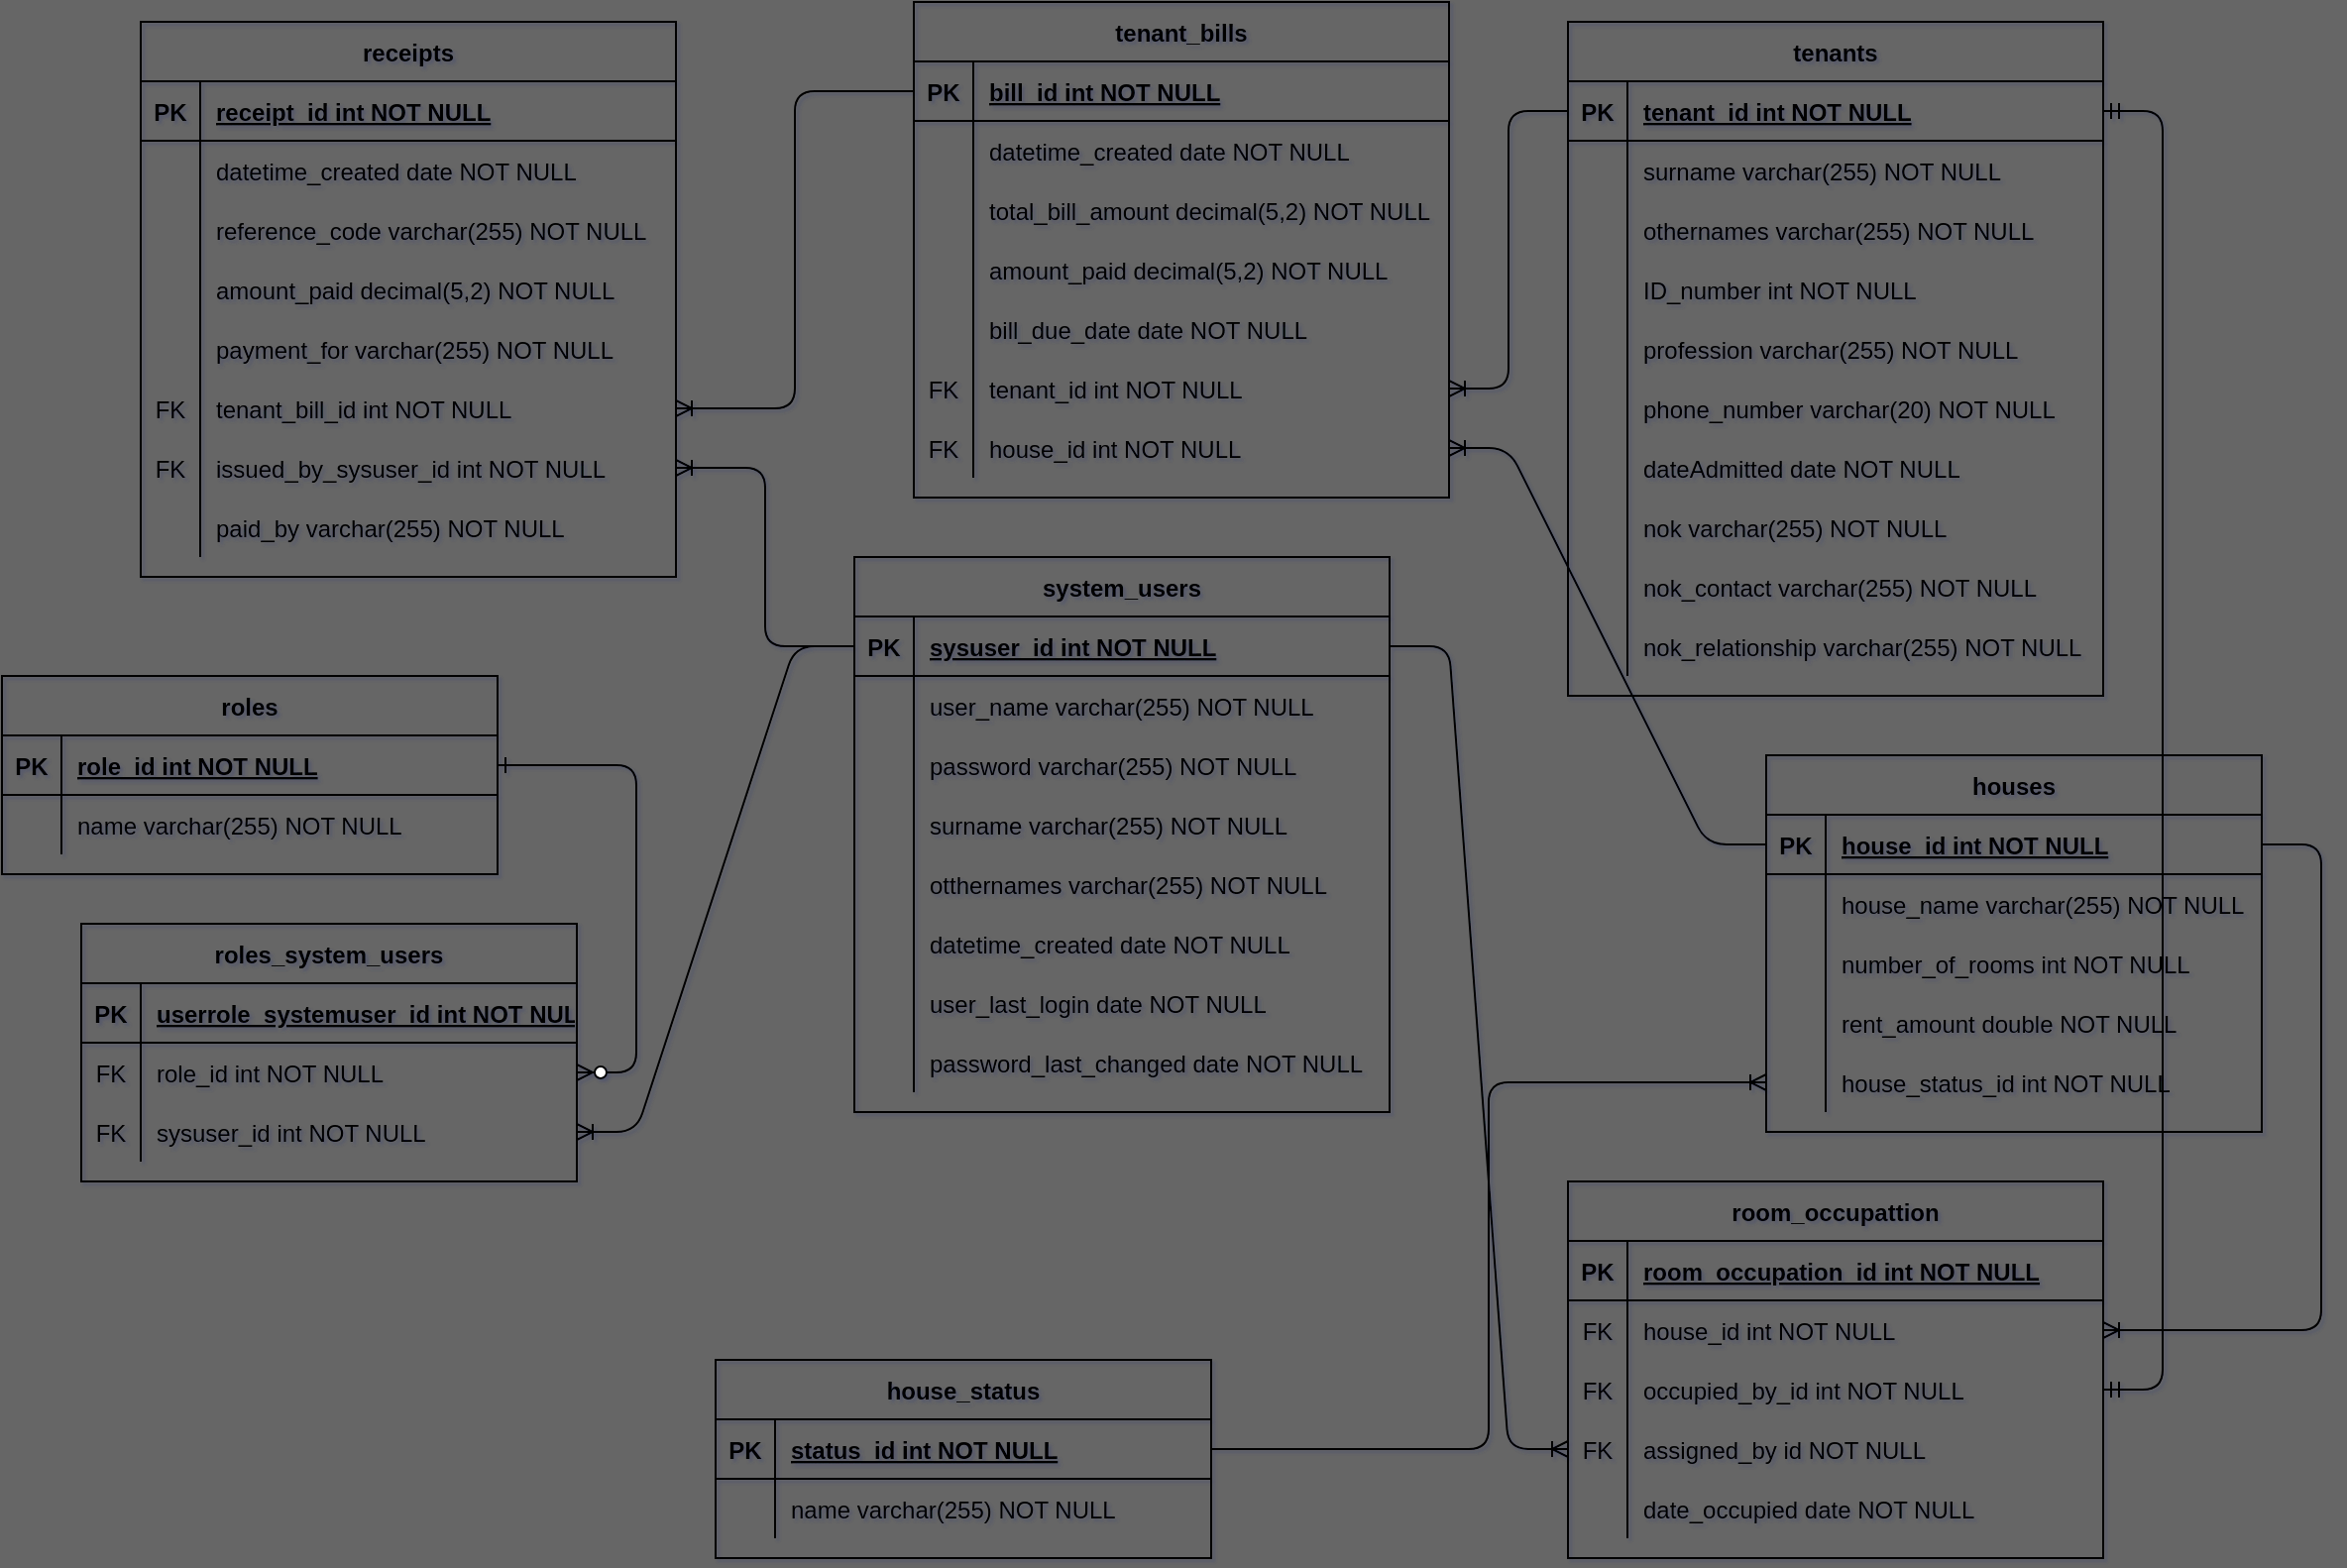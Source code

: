 <mxfile version="26.2.15">
  <diagram id="R2lEEEUBdFMjLlhIrx00" name="Page-1">
    <mxGraphModel dx="2276" dy="889" grid="1" gridSize="10" guides="1" tooltips="1" connect="1" arrows="1" fold="1" page="1" pageScale="1" pageWidth="850" pageHeight="1100" background="#666666" math="0" shadow="1" extFonts="Permanent Marker^https://fonts.googleapis.com/css?family=Permanent+Marker">
      <root>
        <mxCell id="0" />
        <mxCell id="1" parent="0" />
        <mxCell id="C-vyLk0tnHw3VtMMgP7b-13" value="houses" style="shape=table;startSize=30;container=1;collapsible=1;childLayout=tableLayout;fixedRows=1;rowLines=0;fontStyle=1;align=center;resizeLast=1;fontColor=#000000;strokeColor=#000000;fillColor=none;" parent="1" vertex="1">
          <mxGeometry x="390" y="400" width="250" height="190" as="geometry" />
        </mxCell>
        <mxCell id="C-vyLk0tnHw3VtMMgP7b-14" value="" style="shape=partialRectangle;collapsible=0;dropTarget=0;pointerEvents=0;fillColor=none;points=[[0,0.5],[1,0.5]];portConstraint=eastwest;top=0;left=0;right=0;bottom=1;fontColor=#000000;strokeColor=#000000;" parent="C-vyLk0tnHw3VtMMgP7b-13" vertex="1">
          <mxGeometry y="30" width="250" height="30" as="geometry" />
        </mxCell>
        <mxCell id="C-vyLk0tnHw3VtMMgP7b-15" value="PK" style="shape=partialRectangle;overflow=hidden;connectable=0;fillColor=none;top=0;left=0;bottom=0;right=0;fontStyle=1;fontColor=#000000;strokeColor=#000000;" parent="C-vyLk0tnHw3VtMMgP7b-14" vertex="1">
          <mxGeometry width="30" height="30" as="geometry">
            <mxRectangle width="30" height="30" as="alternateBounds" />
          </mxGeometry>
        </mxCell>
        <mxCell id="C-vyLk0tnHw3VtMMgP7b-16" value="house_id int NOT NULL " style="shape=partialRectangle;overflow=hidden;connectable=0;fillColor=none;top=0;left=0;bottom=0;right=0;align=left;spacingLeft=6;fontStyle=5;fontColor=#000000;strokeColor=#000000;" parent="C-vyLk0tnHw3VtMMgP7b-14" vertex="1">
          <mxGeometry x="30" width="220" height="30" as="geometry">
            <mxRectangle width="220" height="30" as="alternateBounds" />
          </mxGeometry>
        </mxCell>
        <mxCell id="C-vyLk0tnHw3VtMMgP7b-17" value="" style="shape=partialRectangle;collapsible=0;dropTarget=0;pointerEvents=0;fillColor=none;points=[[0,0.5],[1,0.5]];portConstraint=eastwest;top=0;left=0;right=0;bottom=0;fontColor=#000000;strokeColor=#000000;" parent="C-vyLk0tnHw3VtMMgP7b-13" vertex="1">
          <mxGeometry y="60" width="250" height="30" as="geometry" />
        </mxCell>
        <mxCell id="C-vyLk0tnHw3VtMMgP7b-18" value="" style="shape=partialRectangle;overflow=hidden;connectable=0;fillColor=none;top=0;left=0;bottom=0;right=0;fontColor=#000000;strokeColor=#000000;" parent="C-vyLk0tnHw3VtMMgP7b-17" vertex="1">
          <mxGeometry width="30" height="30" as="geometry">
            <mxRectangle width="30" height="30" as="alternateBounds" />
          </mxGeometry>
        </mxCell>
        <mxCell id="C-vyLk0tnHw3VtMMgP7b-19" value="house_name varchar(255) NOT NULL" style="shape=partialRectangle;overflow=hidden;connectable=0;fillColor=none;top=0;left=0;bottom=0;right=0;align=left;spacingLeft=6;fontColor=#000000;strokeColor=#000000;" parent="C-vyLk0tnHw3VtMMgP7b-17" vertex="1">
          <mxGeometry x="30" width="220" height="30" as="geometry">
            <mxRectangle width="220" height="30" as="alternateBounds" />
          </mxGeometry>
        </mxCell>
        <mxCell id="C-vyLk0tnHw3VtMMgP7b-20" value="" style="shape=partialRectangle;collapsible=0;dropTarget=0;pointerEvents=0;fillColor=none;points=[[0,0.5],[1,0.5]];portConstraint=eastwest;top=0;left=0;right=0;bottom=0;fontColor=#000000;strokeColor=#000000;" parent="C-vyLk0tnHw3VtMMgP7b-13" vertex="1">
          <mxGeometry y="90" width="250" height="30" as="geometry" />
        </mxCell>
        <mxCell id="C-vyLk0tnHw3VtMMgP7b-21" value="" style="shape=partialRectangle;overflow=hidden;connectable=0;fillColor=none;top=0;left=0;bottom=0;right=0;fontColor=#000000;strokeColor=#000000;" parent="C-vyLk0tnHw3VtMMgP7b-20" vertex="1">
          <mxGeometry width="30" height="30" as="geometry">
            <mxRectangle width="30" height="30" as="alternateBounds" />
          </mxGeometry>
        </mxCell>
        <mxCell id="C-vyLk0tnHw3VtMMgP7b-22" value="number_of_rooms int NOT NULL" style="shape=partialRectangle;overflow=hidden;connectable=0;fillColor=none;top=0;left=0;bottom=0;right=0;align=left;spacingLeft=6;fontColor=#000000;strokeColor=#000000;" parent="C-vyLk0tnHw3VtMMgP7b-20" vertex="1">
          <mxGeometry x="30" width="220" height="30" as="geometry">
            <mxRectangle width="220" height="30" as="alternateBounds" />
          </mxGeometry>
        </mxCell>
        <mxCell id="b9zbxLZeSORrqMS0yMIN-39" value="" style="shape=partialRectangle;collapsible=0;dropTarget=0;pointerEvents=0;fillColor=none;points=[[0,0.5],[1,0.5]];portConstraint=eastwest;top=0;left=0;right=0;bottom=0;fontColor=#000000;strokeColor=#000000;" parent="C-vyLk0tnHw3VtMMgP7b-13" vertex="1">
          <mxGeometry y="120" width="250" height="30" as="geometry" />
        </mxCell>
        <mxCell id="b9zbxLZeSORrqMS0yMIN-40" value="" style="shape=partialRectangle;overflow=hidden;connectable=0;fillColor=none;top=0;left=0;bottom=0;right=0;fontColor=#000000;strokeColor=#000000;" parent="b9zbxLZeSORrqMS0yMIN-39" vertex="1">
          <mxGeometry width="30" height="30" as="geometry">
            <mxRectangle width="30" height="30" as="alternateBounds" />
          </mxGeometry>
        </mxCell>
        <mxCell id="b9zbxLZeSORrqMS0yMIN-41" value="rent_amount double NOT NULL" style="shape=partialRectangle;overflow=hidden;connectable=0;fillColor=none;top=0;left=0;bottom=0;right=0;align=left;spacingLeft=6;fontColor=#000000;strokeColor=#000000;" parent="b9zbxLZeSORrqMS0yMIN-39" vertex="1">
          <mxGeometry x="30" width="220" height="30" as="geometry">
            <mxRectangle width="220" height="30" as="alternateBounds" />
          </mxGeometry>
        </mxCell>
        <mxCell id="b9zbxLZeSORrqMS0yMIN-42" value="" style="shape=partialRectangle;collapsible=0;dropTarget=0;pointerEvents=0;fillColor=none;points=[[0,0.5],[1,0.5]];portConstraint=eastwest;top=0;left=0;right=0;bottom=0;fontColor=#000000;strokeColor=#000000;" parent="C-vyLk0tnHw3VtMMgP7b-13" vertex="1">
          <mxGeometry y="150" width="250" height="30" as="geometry" />
        </mxCell>
        <mxCell id="b9zbxLZeSORrqMS0yMIN-43" value="" style="shape=partialRectangle;overflow=hidden;connectable=0;fillColor=none;top=0;left=0;bottom=0;right=0;fontColor=#000000;strokeColor=#000000;" parent="b9zbxLZeSORrqMS0yMIN-42" vertex="1">
          <mxGeometry width="30" height="30" as="geometry">
            <mxRectangle width="30" height="30" as="alternateBounds" />
          </mxGeometry>
        </mxCell>
        <mxCell id="b9zbxLZeSORrqMS0yMIN-44" value="house_status_id int NOT NULL" style="shape=partialRectangle;overflow=hidden;connectable=0;fillColor=none;top=0;left=0;bottom=0;right=0;align=left;spacingLeft=6;fontColor=#000000;strokeColor=#000000;" parent="b9zbxLZeSORrqMS0yMIN-42" vertex="1">
          <mxGeometry x="30" width="220" height="30" as="geometry">
            <mxRectangle width="220" height="30" as="alternateBounds" />
          </mxGeometry>
        </mxCell>
        <mxCell id="C-vyLk0tnHw3VtMMgP7b-23" value="system_users" style="shape=table;startSize=30;container=1;collapsible=1;childLayout=tableLayout;fixedRows=1;rowLines=0;fontStyle=1;align=center;resizeLast=1;fontColor=#000000;strokeColor=#000000;fillColor=none;" parent="1" vertex="1">
          <mxGeometry x="-70" y="300" width="270" height="280" as="geometry" />
        </mxCell>
        <mxCell id="C-vyLk0tnHw3VtMMgP7b-24" value="" style="shape=partialRectangle;collapsible=0;dropTarget=0;pointerEvents=0;fillColor=none;points=[[0,0.5],[1,0.5]];portConstraint=eastwest;top=0;left=0;right=0;bottom=1;fontColor=#000000;strokeColor=#000000;" parent="C-vyLk0tnHw3VtMMgP7b-23" vertex="1">
          <mxGeometry y="30" width="270" height="30" as="geometry" />
        </mxCell>
        <mxCell id="C-vyLk0tnHw3VtMMgP7b-25" value="PK" style="shape=partialRectangle;overflow=hidden;connectable=0;fillColor=none;top=0;left=0;bottom=0;right=0;fontStyle=1;fontColor=#000000;strokeColor=#000000;" parent="C-vyLk0tnHw3VtMMgP7b-24" vertex="1">
          <mxGeometry width="30" height="30" as="geometry">
            <mxRectangle width="30" height="30" as="alternateBounds" />
          </mxGeometry>
        </mxCell>
        <mxCell id="C-vyLk0tnHw3VtMMgP7b-26" value="sysuser_id int NOT NULL " style="shape=partialRectangle;overflow=hidden;connectable=0;fillColor=none;top=0;left=0;bottom=0;right=0;align=left;spacingLeft=6;fontStyle=5;fontColor=#000000;strokeColor=#000000;" parent="C-vyLk0tnHw3VtMMgP7b-24" vertex="1">
          <mxGeometry x="30" width="240" height="30" as="geometry">
            <mxRectangle width="240" height="30" as="alternateBounds" />
          </mxGeometry>
        </mxCell>
        <mxCell id="C-vyLk0tnHw3VtMMgP7b-27" value="" style="shape=partialRectangle;collapsible=0;dropTarget=0;pointerEvents=0;fillColor=none;points=[[0,0.5],[1,0.5]];portConstraint=eastwest;top=0;left=0;right=0;bottom=0;fontColor=#000000;strokeColor=#000000;" parent="C-vyLk0tnHw3VtMMgP7b-23" vertex="1">
          <mxGeometry y="60" width="270" height="30" as="geometry" />
        </mxCell>
        <mxCell id="C-vyLk0tnHw3VtMMgP7b-28" value="" style="shape=partialRectangle;overflow=hidden;connectable=0;fillColor=none;top=0;left=0;bottom=0;right=0;fontColor=#000000;strokeColor=#000000;" parent="C-vyLk0tnHw3VtMMgP7b-27" vertex="1">
          <mxGeometry width="30" height="30" as="geometry">
            <mxRectangle width="30" height="30" as="alternateBounds" />
          </mxGeometry>
        </mxCell>
        <mxCell id="C-vyLk0tnHw3VtMMgP7b-29" value="user_name varchar(255) NOT NULL" style="shape=partialRectangle;overflow=hidden;connectable=0;fillColor=none;top=0;left=0;bottom=0;right=0;align=left;spacingLeft=6;fontColor=#000000;strokeColor=#000000;" parent="C-vyLk0tnHw3VtMMgP7b-27" vertex="1">
          <mxGeometry x="30" width="240" height="30" as="geometry">
            <mxRectangle width="240" height="30" as="alternateBounds" />
          </mxGeometry>
        </mxCell>
        <mxCell id="b9zbxLZeSORrqMS0yMIN-4" value="" style="shape=partialRectangle;collapsible=0;dropTarget=0;pointerEvents=0;fillColor=none;points=[[0,0.5],[1,0.5]];portConstraint=eastwest;top=0;left=0;right=0;bottom=0;fontColor=#000000;strokeColor=#000000;" parent="C-vyLk0tnHw3VtMMgP7b-23" vertex="1">
          <mxGeometry y="90" width="270" height="30" as="geometry" />
        </mxCell>
        <mxCell id="b9zbxLZeSORrqMS0yMIN-5" value="" style="shape=partialRectangle;overflow=hidden;connectable=0;fillColor=none;top=0;left=0;bottom=0;right=0;fontColor=#000000;strokeColor=#000000;" parent="b9zbxLZeSORrqMS0yMIN-4" vertex="1">
          <mxGeometry width="30" height="30" as="geometry">
            <mxRectangle width="30" height="30" as="alternateBounds" />
          </mxGeometry>
        </mxCell>
        <mxCell id="b9zbxLZeSORrqMS0yMIN-6" value="password varchar(255) NOT NULL" style="shape=partialRectangle;overflow=hidden;connectable=0;fillColor=none;top=0;left=0;bottom=0;right=0;align=left;spacingLeft=6;fontColor=#000000;strokeColor=#000000;" parent="b9zbxLZeSORrqMS0yMIN-4" vertex="1">
          <mxGeometry x="30" width="240" height="30" as="geometry">
            <mxRectangle width="240" height="30" as="alternateBounds" />
          </mxGeometry>
        </mxCell>
        <mxCell id="b9zbxLZeSORrqMS0yMIN-7" value="" style="shape=partialRectangle;collapsible=0;dropTarget=0;pointerEvents=0;fillColor=none;points=[[0,0.5],[1,0.5]];portConstraint=eastwest;top=0;left=0;right=0;bottom=0;fontColor=#000000;strokeColor=#000000;" parent="C-vyLk0tnHw3VtMMgP7b-23" vertex="1">
          <mxGeometry y="120" width="270" height="30" as="geometry" />
        </mxCell>
        <mxCell id="b9zbxLZeSORrqMS0yMIN-8" value="" style="shape=partialRectangle;overflow=hidden;connectable=0;fillColor=none;top=0;left=0;bottom=0;right=0;fontColor=#000000;strokeColor=#000000;" parent="b9zbxLZeSORrqMS0yMIN-7" vertex="1">
          <mxGeometry width="30" height="30" as="geometry">
            <mxRectangle width="30" height="30" as="alternateBounds" />
          </mxGeometry>
        </mxCell>
        <mxCell id="b9zbxLZeSORrqMS0yMIN-9" value="surname varchar(255) NOT NULL" style="shape=partialRectangle;overflow=hidden;connectable=0;fillColor=none;top=0;left=0;bottom=0;right=0;align=left;spacingLeft=6;fontColor=#000000;strokeColor=#000000;" parent="b9zbxLZeSORrqMS0yMIN-7" vertex="1">
          <mxGeometry x="30" width="240" height="30" as="geometry">
            <mxRectangle width="240" height="30" as="alternateBounds" />
          </mxGeometry>
        </mxCell>
        <mxCell id="b9zbxLZeSORrqMS0yMIN-10" value="" style="shape=partialRectangle;collapsible=0;dropTarget=0;pointerEvents=0;fillColor=none;points=[[0,0.5],[1,0.5]];portConstraint=eastwest;top=0;left=0;right=0;bottom=0;fontColor=#000000;strokeColor=#000000;" parent="C-vyLk0tnHw3VtMMgP7b-23" vertex="1">
          <mxGeometry y="150" width="270" height="30" as="geometry" />
        </mxCell>
        <mxCell id="b9zbxLZeSORrqMS0yMIN-11" value="" style="shape=partialRectangle;overflow=hidden;connectable=0;fillColor=none;top=0;left=0;bottom=0;right=0;fontColor=#000000;strokeColor=#000000;" parent="b9zbxLZeSORrqMS0yMIN-10" vertex="1">
          <mxGeometry width="30" height="30" as="geometry">
            <mxRectangle width="30" height="30" as="alternateBounds" />
          </mxGeometry>
        </mxCell>
        <mxCell id="b9zbxLZeSORrqMS0yMIN-12" value="otthernames varchar(255) NOT NULL" style="shape=partialRectangle;overflow=hidden;connectable=0;fillColor=none;top=0;left=0;bottom=0;right=0;align=left;spacingLeft=6;fontColor=#000000;strokeColor=#000000;" parent="b9zbxLZeSORrqMS0yMIN-10" vertex="1">
          <mxGeometry x="30" width="240" height="30" as="geometry">
            <mxRectangle width="240" height="30" as="alternateBounds" />
          </mxGeometry>
        </mxCell>
        <mxCell id="b9zbxLZeSORrqMS0yMIN-23" value="" style="shape=partialRectangle;collapsible=0;dropTarget=0;pointerEvents=0;fillColor=none;points=[[0,0.5],[1,0.5]];portConstraint=eastwest;top=0;left=0;right=0;bottom=0;fontColor=#000000;strokeColor=#000000;" parent="C-vyLk0tnHw3VtMMgP7b-23" vertex="1">
          <mxGeometry y="180" width="270" height="30" as="geometry" />
        </mxCell>
        <mxCell id="b9zbxLZeSORrqMS0yMIN-24" value="" style="shape=partialRectangle;overflow=hidden;connectable=0;fillColor=none;top=0;left=0;bottom=0;right=0;fontColor=#000000;strokeColor=#000000;" parent="b9zbxLZeSORrqMS0yMIN-23" vertex="1">
          <mxGeometry width="30" height="30" as="geometry">
            <mxRectangle width="30" height="30" as="alternateBounds" />
          </mxGeometry>
        </mxCell>
        <mxCell id="b9zbxLZeSORrqMS0yMIN-25" value="datetime_created date NOT NULL" style="shape=partialRectangle;overflow=hidden;connectable=0;fillColor=none;top=0;left=0;bottom=0;right=0;align=left;spacingLeft=6;fontColor=#000000;strokeColor=#000000;" parent="b9zbxLZeSORrqMS0yMIN-23" vertex="1">
          <mxGeometry x="30" width="240" height="30" as="geometry">
            <mxRectangle width="240" height="30" as="alternateBounds" />
          </mxGeometry>
        </mxCell>
        <mxCell id="b9zbxLZeSORrqMS0yMIN-26" value="" style="shape=partialRectangle;collapsible=0;dropTarget=0;pointerEvents=0;fillColor=none;points=[[0,0.5],[1,0.5]];portConstraint=eastwest;top=0;left=0;right=0;bottom=0;fontColor=#000000;strokeColor=#000000;" parent="C-vyLk0tnHw3VtMMgP7b-23" vertex="1">
          <mxGeometry y="210" width="270" height="30" as="geometry" />
        </mxCell>
        <mxCell id="b9zbxLZeSORrqMS0yMIN-27" value="" style="shape=partialRectangle;overflow=hidden;connectable=0;fillColor=none;top=0;left=0;bottom=0;right=0;fontColor=#000000;strokeColor=#000000;" parent="b9zbxLZeSORrqMS0yMIN-26" vertex="1">
          <mxGeometry width="30" height="30" as="geometry">
            <mxRectangle width="30" height="30" as="alternateBounds" />
          </mxGeometry>
        </mxCell>
        <mxCell id="b9zbxLZeSORrqMS0yMIN-28" value="user_last_login date NOT NULL" style="shape=partialRectangle;overflow=hidden;connectable=0;fillColor=none;top=0;left=0;bottom=0;right=0;align=left;spacingLeft=6;fontColor=#000000;strokeColor=#000000;" parent="b9zbxLZeSORrqMS0yMIN-26" vertex="1">
          <mxGeometry x="30" width="240" height="30" as="geometry">
            <mxRectangle width="240" height="30" as="alternateBounds" />
          </mxGeometry>
        </mxCell>
        <mxCell id="b9zbxLZeSORrqMS0yMIN-199" value="" style="shape=partialRectangle;collapsible=0;dropTarget=0;pointerEvents=0;fillColor=none;points=[[0,0.5],[1,0.5]];portConstraint=eastwest;top=0;left=0;right=0;bottom=0;fontColor=#000000;strokeColor=#000000;" parent="C-vyLk0tnHw3VtMMgP7b-23" vertex="1">
          <mxGeometry y="240" width="270" height="30" as="geometry" />
        </mxCell>
        <mxCell id="b9zbxLZeSORrqMS0yMIN-200" value="" style="shape=partialRectangle;overflow=hidden;connectable=0;fillColor=none;top=0;left=0;bottom=0;right=0;fontColor=#000000;strokeColor=#000000;" parent="b9zbxLZeSORrqMS0yMIN-199" vertex="1">
          <mxGeometry width="30" height="30" as="geometry">
            <mxRectangle width="30" height="30" as="alternateBounds" />
          </mxGeometry>
        </mxCell>
        <mxCell id="b9zbxLZeSORrqMS0yMIN-201" value="password_last_changed date NOT NULL" style="shape=partialRectangle;overflow=hidden;connectable=0;fillColor=none;top=0;left=0;bottom=0;right=0;align=left;spacingLeft=6;fontColor=#000000;strokeColor=#000000;" parent="b9zbxLZeSORrqMS0yMIN-199" vertex="1">
          <mxGeometry x="30" width="240" height="30" as="geometry">
            <mxRectangle width="240" height="30" as="alternateBounds" />
          </mxGeometry>
        </mxCell>
        <mxCell id="b9zbxLZeSORrqMS0yMIN-13" value="roles" style="shape=table;startSize=30;container=1;collapsible=1;childLayout=tableLayout;fixedRows=1;rowLines=0;fontStyle=1;align=center;resizeLast=1;fontColor=#000000;strokeColor=#000000;fillColor=none;" parent="1" vertex="1">
          <mxGeometry x="-500" y="360" width="250" height="100" as="geometry" />
        </mxCell>
        <mxCell id="b9zbxLZeSORrqMS0yMIN-14" value="" style="shape=partialRectangle;collapsible=0;dropTarget=0;pointerEvents=0;fillColor=none;points=[[0,0.5],[1,0.5]];portConstraint=eastwest;top=0;left=0;right=0;bottom=1;fontColor=#000000;strokeColor=#000000;" parent="b9zbxLZeSORrqMS0yMIN-13" vertex="1">
          <mxGeometry y="30" width="250" height="30" as="geometry" />
        </mxCell>
        <mxCell id="b9zbxLZeSORrqMS0yMIN-15" value="PK" style="shape=partialRectangle;overflow=hidden;connectable=0;fillColor=none;top=0;left=0;bottom=0;right=0;fontStyle=1;fontColor=#000000;strokeColor=#000000;" parent="b9zbxLZeSORrqMS0yMIN-14" vertex="1">
          <mxGeometry width="30" height="30" as="geometry">
            <mxRectangle width="30" height="30" as="alternateBounds" />
          </mxGeometry>
        </mxCell>
        <mxCell id="b9zbxLZeSORrqMS0yMIN-16" value="role_id int NOT NULL " style="shape=partialRectangle;overflow=hidden;connectable=0;fillColor=none;top=0;left=0;bottom=0;right=0;align=left;spacingLeft=6;fontStyle=5;fontColor=#000000;strokeColor=#000000;" parent="b9zbxLZeSORrqMS0yMIN-14" vertex="1">
          <mxGeometry x="30" width="220" height="30" as="geometry">
            <mxRectangle width="220" height="30" as="alternateBounds" />
          </mxGeometry>
        </mxCell>
        <mxCell id="b9zbxLZeSORrqMS0yMIN-17" value="" style="shape=partialRectangle;collapsible=0;dropTarget=0;pointerEvents=0;fillColor=none;points=[[0,0.5],[1,0.5]];portConstraint=eastwest;top=0;left=0;right=0;bottom=0;fontColor=#000000;strokeColor=#000000;" parent="b9zbxLZeSORrqMS0yMIN-13" vertex="1">
          <mxGeometry y="60" width="250" height="30" as="geometry" />
        </mxCell>
        <mxCell id="b9zbxLZeSORrqMS0yMIN-18" value="" style="shape=partialRectangle;overflow=hidden;connectable=0;fillColor=none;top=0;left=0;bottom=0;right=0;fontColor=#000000;strokeColor=#000000;" parent="b9zbxLZeSORrqMS0yMIN-17" vertex="1">
          <mxGeometry width="30" height="30" as="geometry">
            <mxRectangle width="30" height="30" as="alternateBounds" />
          </mxGeometry>
        </mxCell>
        <mxCell id="b9zbxLZeSORrqMS0yMIN-19" value="name varchar(255) NOT NULL" style="shape=partialRectangle;overflow=hidden;connectable=0;fillColor=none;top=0;left=0;bottom=0;right=0;align=left;spacingLeft=6;fontColor=#000000;strokeColor=#000000;" parent="b9zbxLZeSORrqMS0yMIN-17" vertex="1">
          <mxGeometry x="30" width="220" height="30" as="geometry">
            <mxRectangle width="220" height="30" as="alternateBounds" />
          </mxGeometry>
        </mxCell>
        <mxCell id="b9zbxLZeSORrqMS0yMIN-29" value="roles_system_users" style="shape=table;startSize=30;container=1;collapsible=1;childLayout=tableLayout;fixedRows=1;rowLines=0;fontStyle=1;align=center;resizeLast=1;fontColor=#000000;strokeColor=#000000;fillColor=none;" parent="1" vertex="1">
          <mxGeometry x="-460" y="485" width="250" height="130" as="geometry" />
        </mxCell>
        <mxCell id="b9zbxLZeSORrqMS0yMIN-30" value="" style="shape=partialRectangle;collapsible=0;dropTarget=0;pointerEvents=0;fillColor=none;points=[[0,0.5],[1,0.5]];portConstraint=eastwest;top=0;left=0;right=0;bottom=1;fontColor=#000000;strokeColor=#000000;" parent="b9zbxLZeSORrqMS0yMIN-29" vertex="1">
          <mxGeometry y="30" width="250" height="30" as="geometry" />
        </mxCell>
        <mxCell id="b9zbxLZeSORrqMS0yMIN-31" value="PK" style="shape=partialRectangle;overflow=hidden;connectable=0;fillColor=none;top=0;left=0;bottom=0;right=0;fontStyle=1;fontColor=#000000;strokeColor=#000000;" parent="b9zbxLZeSORrqMS0yMIN-30" vertex="1">
          <mxGeometry width="30" height="30" as="geometry">
            <mxRectangle width="30" height="30" as="alternateBounds" />
          </mxGeometry>
        </mxCell>
        <mxCell id="b9zbxLZeSORrqMS0yMIN-32" value="userrole_systemuser_id int NOT NULL " style="shape=partialRectangle;overflow=hidden;connectable=0;fillColor=none;top=0;left=0;bottom=0;right=0;align=left;spacingLeft=6;fontStyle=5;fontColor=#000000;strokeColor=#000000;" parent="b9zbxLZeSORrqMS0yMIN-30" vertex="1">
          <mxGeometry x="30" width="220" height="30" as="geometry">
            <mxRectangle width="220" height="30" as="alternateBounds" />
          </mxGeometry>
        </mxCell>
        <mxCell id="b9zbxLZeSORrqMS0yMIN-33" value="" style="shape=partialRectangle;collapsible=0;dropTarget=0;pointerEvents=0;fillColor=none;points=[[0,0.5],[1,0.5]];portConstraint=eastwest;top=0;left=0;right=0;bottom=0;fontColor=#000000;strokeColor=#000000;" parent="b9zbxLZeSORrqMS0yMIN-29" vertex="1">
          <mxGeometry y="60" width="250" height="30" as="geometry" />
        </mxCell>
        <mxCell id="b9zbxLZeSORrqMS0yMIN-34" value="FK" style="shape=partialRectangle;overflow=hidden;connectable=0;fillColor=none;top=0;left=0;bottom=0;right=0;fontColor=#000000;strokeColor=#000000;" parent="b9zbxLZeSORrqMS0yMIN-33" vertex="1">
          <mxGeometry width="30" height="30" as="geometry">
            <mxRectangle width="30" height="30" as="alternateBounds" />
          </mxGeometry>
        </mxCell>
        <mxCell id="b9zbxLZeSORrqMS0yMIN-35" value="role_id int NOT NULL" style="shape=partialRectangle;overflow=hidden;connectable=0;fillColor=none;top=0;left=0;bottom=0;right=0;align=left;spacingLeft=6;fontColor=#000000;strokeColor=#000000;" parent="b9zbxLZeSORrqMS0yMIN-33" vertex="1">
          <mxGeometry x="30" width="220" height="30" as="geometry">
            <mxRectangle width="220" height="30" as="alternateBounds" />
          </mxGeometry>
        </mxCell>
        <mxCell id="b9zbxLZeSORrqMS0yMIN-36" value="" style="shape=partialRectangle;collapsible=0;dropTarget=0;pointerEvents=0;fillColor=none;points=[[0,0.5],[1,0.5]];portConstraint=eastwest;top=0;left=0;right=0;bottom=0;fontColor=#000000;strokeColor=#000000;" parent="b9zbxLZeSORrqMS0yMIN-29" vertex="1">
          <mxGeometry y="90" width="250" height="30" as="geometry" />
        </mxCell>
        <mxCell id="b9zbxLZeSORrqMS0yMIN-37" value="FK" style="shape=partialRectangle;overflow=hidden;connectable=0;fillColor=none;top=0;left=0;bottom=0;right=0;fontColor=#000000;strokeColor=#000000;" parent="b9zbxLZeSORrqMS0yMIN-36" vertex="1">
          <mxGeometry width="30" height="30" as="geometry">
            <mxRectangle width="30" height="30" as="alternateBounds" />
          </mxGeometry>
        </mxCell>
        <mxCell id="b9zbxLZeSORrqMS0yMIN-38" value="sysuser_id int NOT NULL" style="shape=partialRectangle;overflow=hidden;connectable=0;fillColor=none;top=0;left=0;bottom=0;right=0;align=left;spacingLeft=6;fontColor=#000000;strokeColor=#000000;" parent="b9zbxLZeSORrqMS0yMIN-36" vertex="1">
          <mxGeometry x="30" width="220" height="30" as="geometry">
            <mxRectangle width="220" height="30" as="alternateBounds" />
          </mxGeometry>
        </mxCell>
        <mxCell id="b9zbxLZeSORrqMS0yMIN-51" value="tenants" style="shape=table;startSize=30;container=1;collapsible=1;childLayout=tableLayout;fixedRows=1;rowLines=0;fontStyle=1;align=center;resizeLast=1;fontColor=#000000;strokeColor=#000000;fillColor=none;" parent="1" vertex="1">
          <mxGeometry x="290" y="30" width="270" height="340" as="geometry" />
        </mxCell>
        <mxCell id="b9zbxLZeSORrqMS0yMIN-52" value="" style="shape=partialRectangle;collapsible=0;dropTarget=0;pointerEvents=0;fillColor=none;points=[[0,0.5],[1,0.5]];portConstraint=eastwest;top=0;left=0;right=0;bottom=1;fontColor=#000000;strokeColor=#000000;" parent="b9zbxLZeSORrqMS0yMIN-51" vertex="1">
          <mxGeometry y="30" width="270" height="30" as="geometry" />
        </mxCell>
        <mxCell id="b9zbxLZeSORrqMS0yMIN-53" value="PK" style="shape=partialRectangle;overflow=hidden;connectable=0;fillColor=none;top=0;left=0;bottom=0;right=0;fontStyle=1;fontColor=#000000;strokeColor=#000000;" parent="b9zbxLZeSORrqMS0yMIN-52" vertex="1">
          <mxGeometry width="30" height="30" as="geometry">
            <mxRectangle width="30" height="30" as="alternateBounds" />
          </mxGeometry>
        </mxCell>
        <mxCell id="b9zbxLZeSORrqMS0yMIN-54" value="tenant_id int NOT NULL " style="shape=partialRectangle;overflow=hidden;connectable=0;fillColor=none;top=0;left=0;bottom=0;right=0;align=left;spacingLeft=6;fontStyle=5;fontColor=#000000;strokeColor=#000000;" parent="b9zbxLZeSORrqMS0yMIN-52" vertex="1">
          <mxGeometry x="30" width="240" height="30" as="geometry">
            <mxRectangle width="240" height="30" as="alternateBounds" />
          </mxGeometry>
        </mxCell>
        <mxCell id="b9zbxLZeSORrqMS0yMIN-58" value="" style="shape=partialRectangle;collapsible=0;dropTarget=0;pointerEvents=0;fillColor=none;points=[[0,0.5],[1,0.5]];portConstraint=eastwest;top=0;left=0;right=0;bottom=0;fontColor=#000000;strokeColor=#000000;" parent="b9zbxLZeSORrqMS0yMIN-51" vertex="1">
          <mxGeometry y="60" width="270" height="30" as="geometry" />
        </mxCell>
        <mxCell id="b9zbxLZeSORrqMS0yMIN-59" value="" style="shape=partialRectangle;overflow=hidden;connectable=0;fillColor=none;top=0;left=0;bottom=0;right=0;fontColor=#000000;strokeColor=#000000;" parent="b9zbxLZeSORrqMS0yMIN-58" vertex="1">
          <mxGeometry width="30" height="30" as="geometry">
            <mxRectangle width="30" height="30" as="alternateBounds" />
          </mxGeometry>
        </mxCell>
        <mxCell id="b9zbxLZeSORrqMS0yMIN-60" value="surname varchar(255) NOT NULL" style="shape=partialRectangle;overflow=hidden;connectable=0;fillColor=none;top=0;left=0;bottom=0;right=0;align=left;spacingLeft=6;fontColor=#000000;strokeColor=#000000;" parent="b9zbxLZeSORrqMS0yMIN-58" vertex="1">
          <mxGeometry x="30" width="240" height="30" as="geometry">
            <mxRectangle width="240" height="30" as="alternateBounds" />
          </mxGeometry>
        </mxCell>
        <mxCell id="b9zbxLZeSORrqMS0yMIN-64" value="" style="shape=partialRectangle;collapsible=0;dropTarget=0;pointerEvents=0;fillColor=none;points=[[0,0.5],[1,0.5]];portConstraint=eastwest;top=0;left=0;right=0;bottom=0;fontColor=#000000;strokeColor=#000000;" parent="b9zbxLZeSORrqMS0yMIN-51" vertex="1">
          <mxGeometry y="90" width="270" height="30" as="geometry" />
        </mxCell>
        <mxCell id="b9zbxLZeSORrqMS0yMIN-65" value="" style="shape=partialRectangle;overflow=hidden;connectable=0;fillColor=none;top=0;left=0;bottom=0;right=0;fontColor=#000000;strokeColor=#000000;" parent="b9zbxLZeSORrqMS0yMIN-64" vertex="1">
          <mxGeometry width="30" height="30" as="geometry">
            <mxRectangle width="30" height="30" as="alternateBounds" />
          </mxGeometry>
        </mxCell>
        <mxCell id="b9zbxLZeSORrqMS0yMIN-66" value="othernames varchar(255) NOT NULL" style="shape=partialRectangle;overflow=hidden;connectable=0;fillColor=none;top=0;left=0;bottom=0;right=0;align=left;spacingLeft=6;fontColor=#000000;strokeColor=#000000;" parent="b9zbxLZeSORrqMS0yMIN-64" vertex="1">
          <mxGeometry x="30" width="240" height="30" as="geometry">
            <mxRectangle width="240" height="30" as="alternateBounds" />
          </mxGeometry>
        </mxCell>
        <mxCell id="b9zbxLZeSORrqMS0yMIN-61" value="" style="shape=partialRectangle;collapsible=0;dropTarget=0;pointerEvents=0;fillColor=none;points=[[0,0.5],[1,0.5]];portConstraint=eastwest;top=0;left=0;right=0;bottom=0;fontColor=#000000;strokeColor=#000000;" parent="b9zbxLZeSORrqMS0yMIN-51" vertex="1">
          <mxGeometry y="120" width="270" height="30" as="geometry" />
        </mxCell>
        <mxCell id="b9zbxLZeSORrqMS0yMIN-62" value="" style="shape=partialRectangle;overflow=hidden;connectable=0;fillColor=none;top=0;left=0;bottom=0;right=0;fontColor=#000000;strokeColor=#000000;" parent="b9zbxLZeSORrqMS0yMIN-61" vertex="1">
          <mxGeometry width="30" height="30" as="geometry">
            <mxRectangle width="30" height="30" as="alternateBounds" />
          </mxGeometry>
        </mxCell>
        <mxCell id="b9zbxLZeSORrqMS0yMIN-63" value="ID_number int NOT NULL" style="shape=partialRectangle;overflow=hidden;connectable=0;fillColor=none;top=0;left=0;bottom=0;right=0;align=left;spacingLeft=6;fontColor=#000000;strokeColor=#000000;" parent="b9zbxLZeSORrqMS0yMIN-61" vertex="1">
          <mxGeometry x="30" width="240" height="30" as="geometry">
            <mxRectangle width="240" height="30" as="alternateBounds" />
          </mxGeometry>
        </mxCell>
        <mxCell id="b9zbxLZeSORrqMS0yMIN-67" value="" style="shape=partialRectangle;collapsible=0;dropTarget=0;pointerEvents=0;fillColor=none;points=[[0,0.5],[1,0.5]];portConstraint=eastwest;top=0;left=0;right=0;bottom=0;fontColor=#000000;strokeColor=#000000;" parent="b9zbxLZeSORrqMS0yMIN-51" vertex="1">
          <mxGeometry y="150" width="270" height="30" as="geometry" />
        </mxCell>
        <mxCell id="b9zbxLZeSORrqMS0yMIN-68" value="" style="shape=partialRectangle;overflow=hidden;connectable=0;fillColor=none;top=0;left=0;bottom=0;right=0;fontColor=#000000;strokeColor=#000000;" parent="b9zbxLZeSORrqMS0yMIN-67" vertex="1">
          <mxGeometry width="30" height="30" as="geometry">
            <mxRectangle width="30" height="30" as="alternateBounds" />
          </mxGeometry>
        </mxCell>
        <mxCell id="b9zbxLZeSORrqMS0yMIN-69" value="profession varchar(255) NOT NULL" style="shape=partialRectangle;overflow=hidden;connectable=0;fillColor=none;top=0;left=0;bottom=0;right=0;align=left;spacingLeft=6;fontColor=#000000;strokeColor=#000000;" parent="b9zbxLZeSORrqMS0yMIN-67" vertex="1">
          <mxGeometry x="30" width="240" height="30" as="geometry">
            <mxRectangle width="240" height="30" as="alternateBounds" />
          </mxGeometry>
        </mxCell>
        <mxCell id="b9zbxLZeSORrqMS0yMIN-70" value="" style="shape=partialRectangle;collapsible=0;dropTarget=0;pointerEvents=0;fillColor=none;points=[[0,0.5],[1,0.5]];portConstraint=eastwest;top=0;left=0;right=0;bottom=0;fontColor=#000000;strokeColor=#000000;" parent="b9zbxLZeSORrqMS0yMIN-51" vertex="1">
          <mxGeometry y="180" width="270" height="30" as="geometry" />
        </mxCell>
        <mxCell id="b9zbxLZeSORrqMS0yMIN-71" value="" style="shape=partialRectangle;overflow=hidden;connectable=0;fillColor=none;top=0;left=0;bottom=0;right=0;fontColor=#000000;strokeColor=#000000;" parent="b9zbxLZeSORrqMS0yMIN-70" vertex="1">
          <mxGeometry width="30" height="30" as="geometry">
            <mxRectangle width="30" height="30" as="alternateBounds" />
          </mxGeometry>
        </mxCell>
        <mxCell id="b9zbxLZeSORrqMS0yMIN-72" value="phone_number varchar(20) NOT NULL" style="shape=partialRectangle;overflow=hidden;connectable=0;fillColor=none;top=0;left=0;bottom=0;right=0;align=left;spacingLeft=6;fontColor=#000000;strokeColor=#000000;" parent="b9zbxLZeSORrqMS0yMIN-70" vertex="1">
          <mxGeometry x="30" width="240" height="30" as="geometry">
            <mxRectangle width="240" height="30" as="alternateBounds" />
          </mxGeometry>
        </mxCell>
        <mxCell id="b9zbxLZeSORrqMS0yMIN-73" value="" style="shape=partialRectangle;collapsible=0;dropTarget=0;pointerEvents=0;fillColor=none;points=[[0,0.5],[1,0.5]];portConstraint=eastwest;top=0;left=0;right=0;bottom=0;fontColor=#000000;strokeColor=#000000;" parent="b9zbxLZeSORrqMS0yMIN-51" vertex="1">
          <mxGeometry y="210" width="270" height="30" as="geometry" />
        </mxCell>
        <mxCell id="b9zbxLZeSORrqMS0yMIN-74" value="" style="shape=partialRectangle;overflow=hidden;connectable=0;fillColor=none;top=0;left=0;bottom=0;right=0;fontColor=#000000;strokeColor=#000000;" parent="b9zbxLZeSORrqMS0yMIN-73" vertex="1">
          <mxGeometry width="30" height="30" as="geometry">
            <mxRectangle width="30" height="30" as="alternateBounds" />
          </mxGeometry>
        </mxCell>
        <mxCell id="b9zbxLZeSORrqMS0yMIN-75" value="dateAdmitted date NOT NULL" style="shape=partialRectangle;overflow=hidden;connectable=0;fillColor=none;top=0;left=0;bottom=0;right=0;align=left;spacingLeft=6;fontColor=#000000;strokeColor=#000000;" parent="b9zbxLZeSORrqMS0yMIN-73" vertex="1">
          <mxGeometry x="30" width="240" height="30" as="geometry">
            <mxRectangle width="240" height="30" as="alternateBounds" />
          </mxGeometry>
        </mxCell>
        <mxCell id="b9zbxLZeSORrqMS0yMIN-79" value="" style="shape=partialRectangle;collapsible=0;dropTarget=0;pointerEvents=0;fillColor=none;points=[[0,0.5],[1,0.5]];portConstraint=eastwest;top=0;left=0;right=0;bottom=0;fontColor=#000000;strokeColor=#000000;" parent="b9zbxLZeSORrqMS0yMIN-51" vertex="1">
          <mxGeometry y="240" width="270" height="30" as="geometry" />
        </mxCell>
        <mxCell id="b9zbxLZeSORrqMS0yMIN-80" value="" style="shape=partialRectangle;overflow=hidden;connectable=0;fillColor=none;top=0;left=0;bottom=0;right=0;fontColor=#000000;strokeColor=#000000;" parent="b9zbxLZeSORrqMS0yMIN-79" vertex="1">
          <mxGeometry width="30" height="30" as="geometry">
            <mxRectangle width="30" height="30" as="alternateBounds" />
          </mxGeometry>
        </mxCell>
        <mxCell id="b9zbxLZeSORrqMS0yMIN-81" value="nok varchar(255) NOT NULL" style="shape=partialRectangle;overflow=hidden;connectable=0;fillColor=none;top=0;left=0;bottom=0;right=0;align=left;spacingLeft=6;fontColor=#000000;strokeColor=#000000;" parent="b9zbxLZeSORrqMS0yMIN-79" vertex="1">
          <mxGeometry x="30" width="240" height="30" as="geometry">
            <mxRectangle width="240" height="30" as="alternateBounds" />
          </mxGeometry>
        </mxCell>
        <mxCell id="b9zbxLZeSORrqMS0yMIN-82" value="" style="shape=partialRectangle;collapsible=0;dropTarget=0;pointerEvents=0;fillColor=none;points=[[0,0.5],[1,0.5]];portConstraint=eastwest;top=0;left=0;right=0;bottom=0;fontColor=#000000;strokeColor=#000000;" parent="b9zbxLZeSORrqMS0yMIN-51" vertex="1">
          <mxGeometry y="270" width="270" height="30" as="geometry" />
        </mxCell>
        <mxCell id="b9zbxLZeSORrqMS0yMIN-83" value="" style="shape=partialRectangle;overflow=hidden;connectable=0;fillColor=none;top=0;left=0;bottom=0;right=0;fontColor=#000000;strokeColor=#000000;" parent="b9zbxLZeSORrqMS0yMIN-82" vertex="1">
          <mxGeometry width="30" height="30" as="geometry">
            <mxRectangle width="30" height="30" as="alternateBounds" />
          </mxGeometry>
        </mxCell>
        <mxCell id="b9zbxLZeSORrqMS0yMIN-84" value="nok_contact varchar(255) NOT NULL" style="shape=partialRectangle;overflow=hidden;connectable=0;fillColor=none;top=0;left=0;bottom=0;right=0;align=left;spacingLeft=6;fontColor=#000000;strokeColor=#000000;" parent="b9zbxLZeSORrqMS0yMIN-82" vertex="1">
          <mxGeometry x="30" width="240" height="30" as="geometry">
            <mxRectangle width="240" height="30" as="alternateBounds" />
          </mxGeometry>
        </mxCell>
        <mxCell id="b9zbxLZeSORrqMS0yMIN-85" value="" style="shape=partialRectangle;collapsible=0;dropTarget=0;pointerEvents=0;fillColor=none;points=[[0,0.5],[1,0.5]];portConstraint=eastwest;top=0;left=0;right=0;bottom=0;fontColor=#000000;strokeColor=#000000;" parent="b9zbxLZeSORrqMS0yMIN-51" vertex="1">
          <mxGeometry y="300" width="270" height="30" as="geometry" />
        </mxCell>
        <mxCell id="b9zbxLZeSORrqMS0yMIN-86" value="" style="shape=partialRectangle;overflow=hidden;connectable=0;fillColor=none;top=0;left=0;bottom=0;right=0;fontColor=#000000;strokeColor=#000000;" parent="b9zbxLZeSORrqMS0yMIN-85" vertex="1">
          <mxGeometry width="30" height="30" as="geometry">
            <mxRectangle width="30" height="30" as="alternateBounds" />
          </mxGeometry>
        </mxCell>
        <mxCell id="b9zbxLZeSORrqMS0yMIN-87" value="nok_relationship varchar(255) NOT NULL" style="shape=partialRectangle;overflow=hidden;connectable=0;fillColor=none;top=0;left=0;bottom=0;right=0;align=left;spacingLeft=6;fontColor=#000000;strokeColor=#000000;" parent="b9zbxLZeSORrqMS0yMIN-85" vertex="1">
          <mxGeometry x="30" width="240" height="30" as="geometry">
            <mxRectangle width="240" height="30" as="alternateBounds" />
          </mxGeometry>
        </mxCell>
        <mxCell id="b9zbxLZeSORrqMS0yMIN-88" value="tenant_bills" style="shape=table;startSize=30;container=1;collapsible=1;childLayout=tableLayout;fixedRows=1;rowLines=0;fontStyle=1;align=center;resizeLast=1;fontColor=#000000;strokeColor=#000000;fillColor=none;" parent="1" vertex="1">
          <mxGeometry x="-40" y="20" width="270" height="250" as="geometry" />
        </mxCell>
        <mxCell id="b9zbxLZeSORrqMS0yMIN-89" value="" style="shape=partialRectangle;collapsible=0;dropTarget=0;pointerEvents=0;fillColor=none;points=[[0,0.5],[1,0.5]];portConstraint=eastwest;top=0;left=0;right=0;bottom=1;fontColor=#000000;strokeColor=#000000;" parent="b9zbxLZeSORrqMS0yMIN-88" vertex="1">
          <mxGeometry y="30" width="270" height="30" as="geometry" />
        </mxCell>
        <mxCell id="b9zbxLZeSORrqMS0yMIN-90" value="PK" style="shape=partialRectangle;overflow=hidden;connectable=0;fillColor=none;top=0;left=0;bottom=0;right=0;fontStyle=1;fontColor=#000000;strokeColor=#000000;" parent="b9zbxLZeSORrqMS0yMIN-89" vertex="1">
          <mxGeometry width="30" height="30" as="geometry">
            <mxRectangle width="30" height="30" as="alternateBounds" />
          </mxGeometry>
        </mxCell>
        <mxCell id="b9zbxLZeSORrqMS0yMIN-91" value="bill_id int NOT NULL " style="shape=partialRectangle;overflow=hidden;connectable=0;fillColor=none;top=0;left=0;bottom=0;right=0;align=left;spacingLeft=6;fontStyle=5;fontColor=#000000;strokeColor=#000000;" parent="b9zbxLZeSORrqMS0yMIN-89" vertex="1">
          <mxGeometry x="30" width="240" height="30" as="geometry">
            <mxRectangle width="240" height="30" as="alternateBounds" />
          </mxGeometry>
        </mxCell>
        <mxCell id="b9zbxLZeSORrqMS0yMIN-92" value="" style="shape=partialRectangle;collapsible=0;dropTarget=0;pointerEvents=0;fillColor=none;points=[[0,0.5],[1,0.5]];portConstraint=eastwest;top=0;left=0;right=0;bottom=0;fontColor=#000000;strokeColor=#000000;" parent="b9zbxLZeSORrqMS0yMIN-88" vertex="1">
          <mxGeometry y="60" width="270" height="30" as="geometry" />
        </mxCell>
        <mxCell id="b9zbxLZeSORrqMS0yMIN-93" value="" style="shape=partialRectangle;overflow=hidden;connectable=0;fillColor=none;top=0;left=0;bottom=0;right=0;fontColor=#000000;strokeColor=#000000;" parent="b9zbxLZeSORrqMS0yMIN-92" vertex="1">
          <mxGeometry width="30" height="30" as="geometry">
            <mxRectangle width="30" height="30" as="alternateBounds" />
          </mxGeometry>
        </mxCell>
        <mxCell id="b9zbxLZeSORrqMS0yMIN-94" value="datetime_created date NOT NULL" style="shape=partialRectangle;overflow=hidden;connectable=0;fillColor=none;top=0;left=0;bottom=0;right=0;align=left;spacingLeft=6;fontColor=#000000;strokeColor=#000000;" parent="b9zbxLZeSORrqMS0yMIN-92" vertex="1">
          <mxGeometry x="30" width="240" height="30" as="geometry">
            <mxRectangle width="240" height="30" as="alternateBounds" />
          </mxGeometry>
        </mxCell>
        <mxCell id="b9zbxLZeSORrqMS0yMIN-95" value="" style="shape=partialRectangle;collapsible=0;dropTarget=0;pointerEvents=0;fillColor=none;points=[[0,0.5],[1,0.5]];portConstraint=eastwest;top=0;left=0;right=0;bottom=0;fontColor=#000000;strokeColor=#000000;" parent="b9zbxLZeSORrqMS0yMIN-88" vertex="1">
          <mxGeometry y="90" width="270" height="30" as="geometry" />
        </mxCell>
        <mxCell id="b9zbxLZeSORrqMS0yMIN-96" value="" style="shape=partialRectangle;overflow=hidden;connectable=0;fillColor=none;top=0;left=0;bottom=0;right=0;fontColor=#000000;strokeColor=#000000;" parent="b9zbxLZeSORrqMS0yMIN-95" vertex="1">
          <mxGeometry width="30" height="30" as="geometry">
            <mxRectangle width="30" height="30" as="alternateBounds" />
          </mxGeometry>
        </mxCell>
        <mxCell id="b9zbxLZeSORrqMS0yMIN-97" value="total_bill_amount decimal(5,2) NOT NULL" style="shape=partialRectangle;overflow=hidden;connectable=0;fillColor=none;top=0;left=0;bottom=0;right=0;align=left;spacingLeft=6;fontColor=#000000;strokeColor=#000000;" parent="b9zbxLZeSORrqMS0yMIN-95" vertex="1">
          <mxGeometry x="30" width="240" height="30" as="geometry">
            <mxRectangle width="240" height="30" as="alternateBounds" />
          </mxGeometry>
        </mxCell>
        <mxCell id="b9zbxLZeSORrqMS0yMIN-98" value="" style="shape=partialRectangle;collapsible=0;dropTarget=0;pointerEvents=0;fillColor=none;points=[[0,0.5],[1,0.5]];portConstraint=eastwest;top=0;left=0;right=0;bottom=0;fontColor=#000000;strokeColor=#000000;" parent="b9zbxLZeSORrqMS0yMIN-88" vertex="1">
          <mxGeometry y="120" width="270" height="30" as="geometry" />
        </mxCell>
        <mxCell id="b9zbxLZeSORrqMS0yMIN-99" value="" style="shape=partialRectangle;overflow=hidden;connectable=0;fillColor=none;top=0;left=0;bottom=0;right=0;fontColor=#000000;strokeColor=#000000;" parent="b9zbxLZeSORrqMS0yMIN-98" vertex="1">
          <mxGeometry width="30" height="30" as="geometry">
            <mxRectangle width="30" height="30" as="alternateBounds" />
          </mxGeometry>
        </mxCell>
        <mxCell id="b9zbxLZeSORrqMS0yMIN-100" value="amount_paid decimal(5,2) NOT NULL" style="shape=partialRectangle;overflow=hidden;connectable=0;fillColor=none;top=0;left=0;bottom=0;right=0;align=left;spacingLeft=6;fontColor=#000000;strokeColor=#000000;" parent="b9zbxLZeSORrqMS0yMIN-98" vertex="1">
          <mxGeometry x="30" width="240" height="30" as="geometry">
            <mxRectangle width="240" height="30" as="alternateBounds" />
          </mxGeometry>
        </mxCell>
        <mxCell id="b9zbxLZeSORrqMS0yMIN-101" value="" style="shape=partialRectangle;collapsible=0;dropTarget=0;pointerEvents=0;fillColor=none;points=[[0,0.5],[1,0.5]];portConstraint=eastwest;top=0;left=0;right=0;bottom=0;fontColor=#000000;strokeColor=#000000;" parent="b9zbxLZeSORrqMS0yMIN-88" vertex="1">
          <mxGeometry y="150" width="270" height="30" as="geometry" />
        </mxCell>
        <mxCell id="b9zbxLZeSORrqMS0yMIN-102" value="" style="shape=partialRectangle;overflow=hidden;connectable=0;fillColor=none;top=0;left=0;bottom=0;right=0;fontColor=#000000;strokeColor=#000000;" parent="b9zbxLZeSORrqMS0yMIN-101" vertex="1">
          <mxGeometry width="30" height="30" as="geometry">
            <mxRectangle width="30" height="30" as="alternateBounds" />
          </mxGeometry>
        </mxCell>
        <mxCell id="b9zbxLZeSORrqMS0yMIN-103" value="bill_due_date date NOT NULL" style="shape=partialRectangle;overflow=hidden;connectable=0;fillColor=none;top=0;left=0;bottom=0;right=0;align=left;spacingLeft=6;fontColor=#000000;strokeColor=#000000;" parent="b9zbxLZeSORrqMS0yMIN-101" vertex="1">
          <mxGeometry x="30" width="240" height="30" as="geometry">
            <mxRectangle width="240" height="30" as="alternateBounds" />
          </mxGeometry>
        </mxCell>
        <mxCell id="b9zbxLZeSORrqMS0yMIN-104" value="" style="shape=partialRectangle;collapsible=0;dropTarget=0;pointerEvents=0;fillColor=none;points=[[0,0.5],[1,0.5]];portConstraint=eastwest;top=0;left=0;right=0;bottom=0;fontColor=#000000;strokeColor=#000000;" parent="b9zbxLZeSORrqMS0yMIN-88" vertex="1">
          <mxGeometry y="180" width="270" height="30" as="geometry" />
        </mxCell>
        <mxCell id="b9zbxLZeSORrqMS0yMIN-105" value="FK" style="shape=partialRectangle;overflow=hidden;connectable=0;fillColor=none;top=0;left=0;bottom=0;right=0;fontColor=#000000;strokeColor=#000000;" parent="b9zbxLZeSORrqMS0yMIN-104" vertex="1">
          <mxGeometry width="30" height="30" as="geometry">
            <mxRectangle width="30" height="30" as="alternateBounds" />
          </mxGeometry>
        </mxCell>
        <mxCell id="b9zbxLZeSORrqMS0yMIN-106" value="tenant_id int NOT NULL" style="shape=partialRectangle;overflow=hidden;connectable=0;fillColor=none;top=0;left=0;bottom=0;right=0;align=left;spacingLeft=6;fontColor=#000000;strokeColor=#000000;" parent="b9zbxLZeSORrqMS0yMIN-104" vertex="1">
          <mxGeometry x="30" width="240" height="30" as="geometry">
            <mxRectangle width="240" height="30" as="alternateBounds" />
          </mxGeometry>
        </mxCell>
        <mxCell id="b9zbxLZeSORrqMS0yMIN-107" value="" style="shape=partialRectangle;collapsible=0;dropTarget=0;pointerEvents=0;fillColor=none;points=[[0,0.5],[1,0.5]];portConstraint=eastwest;top=0;left=0;right=0;bottom=0;fontColor=#000000;strokeColor=#000000;" parent="b9zbxLZeSORrqMS0yMIN-88" vertex="1">
          <mxGeometry y="210" width="270" height="30" as="geometry" />
        </mxCell>
        <mxCell id="b9zbxLZeSORrqMS0yMIN-108" value="FK" style="shape=partialRectangle;overflow=hidden;connectable=0;fillColor=none;top=0;left=0;bottom=0;right=0;fontColor=#000000;strokeColor=#000000;" parent="b9zbxLZeSORrqMS0yMIN-107" vertex="1">
          <mxGeometry width="30" height="30" as="geometry">
            <mxRectangle width="30" height="30" as="alternateBounds" />
          </mxGeometry>
        </mxCell>
        <mxCell id="b9zbxLZeSORrqMS0yMIN-109" value="house_id int NOT NULL" style="shape=partialRectangle;overflow=hidden;connectable=0;fillColor=none;top=0;left=0;bottom=0;right=0;align=left;spacingLeft=6;fontColor=#000000;strokeColor=#000000;" parent="b9zbxLZeSORrqMS0yMIN-107" vertex="1">
          <mxGeometry x="30" width="240" height="30" as="geometry">
            <mxRectangle width="240" height="30" as="alternateBounds" />
          </mxGeometry>
        </mxCell>
        <mxCell id="b9zbxLZeSORrqMS0yMIN-113" value="receipts" style="shape=table;startSize=30;container=1;collapsible=1;childLayout=tableLayout;fixedRows=1;rowLines=0;fontStyle=1;align=center;resizeLast=1;fontColor=#000000;strokeColor=#000000;fillColor=none;" parent="1" vertex="1">
          <mxGeometry x="-430" y="30" width="270" height="280" as="geometry">
            <mxRectangle x="-270" y="55" width="80" height="30" as="alternateBounds" />
          </mxGeometry>
        </mxCell>
        <mxCell id="b9zbxLZeSORrqMS0yMIN-114" value="" style="shape=partialRectangle;collapsible=0;dropTarget=0;pointerEvents=0;fillColor=none;points=[[0,0.5],[1,0.5]];portConstraint=eastwest;top=0;left=0;right=0;bottom=1;fontColor=#000000;strokeColor=#000000;" parent="b9zbxLZeSORrqMS0yMIN-113" vertex="1">
          <mxGeometry y="30" width="270" height="30" as="geometry" />
        </mxCell>
        <mxCell id="b9zbxLZeSORrqMS0yMIN-115" value="PK" style="shape=partialRectangle;overflow=hidden;connectable=0;fillColor=none;top=0;left=0;bottom=0;right=0;fontStyle=1;fontColor=#000000;strokeColor=#000000;" parent="b9zbxLZeSORrqMS0yMIN-114" vertex="1">
          <mxGeometry width="30" height="30" as="geometry">
            <mxRectangle width="30" height="30" as="alternateBounds" />
          </mxGeometry>
        </mxCell>
        <mxCell id="b9zbxLZeSORrqMS0yMIN-116" value="receipt_id int NOT NULL " style="shape=partialRectangle;overflow=hidden;connectable=0;fillColor=none;top=0;left=0;bottom=0;right=0;align=left;spacingLeft=6;fontStyle=5;fontColor=#000000;strokeColor=#000000;" parent="b9zbxLZeSORrqMS0yMIN-114" vertex="1">
          <mxGeometry x="30" width="240" height="30" as="geometry">
            <mxRectangle width="240" height="30" as="alternateBounds" />
          </mxGeometry>
        </mxCell>
        <mxCell id="b9zbxLZeSORrqMS0yMIN-117" value="" style="shape=partialRectangle;collapsible=0;dropTarget=0;pointerEvents=0;fillColor=none;points=[[0,0.5],[1,0.5]];portConstraint=eastwest;top=0;left=0;right=0;bottom=0;fontColor=#000000;strokeColor=#000000;" parent="b9zbxLZeSORrqMS0yMIN-113" vertex="1">
          <mxGeometry y="60" width="270" height="30" as="geometry" />
        </mxCell>
        <mxCell id="b9zbxLZeSORrqMS0yMIN-118" value="" style="shape=partialRectangle;overflow=hidden;connectable=0;fillColor=none;top=0;left=0;bottom=0;right=0;fontColor=#000000;strokeColor=#000000;" parent="b9zbxLZeSORrqMS0yMIN-117" vertex="1">
          <mxGeometry width="30" height="30" as="geometry">
            <mxRectangle width="30" height="30" as="alternateBounds" />
          </mxGeometry>
        </mxCell>
        <mxCell id="b9zbxLZeSORrqMS0yMIN-119" value="datetime_created date NOT NULL" style="shape=partialRectangle;overflow=hidden;connectable=0;fillColor=none;top=0;left=0;bottom=0;right=0;align=left;spacingLeft=6;fontColor=#000000;strokeColor=#000000;" parent="b9zbxLZeSORrqMS0yMIN-117" vertex="1">
          <mxGeometry x="30" width="240" height="30" as="geometry">
            <mxRectangle width="240" height="30" as="alternateBounds" />
          </mxGeometry>
        </mxCell>
        <mxCell id="b9zbxLZeSORrqMS0yMIN-188" value="" style="shape=partialRectangle;collapsible=0;dropTarget=0;pointerEvents=0;fillColor=none;points=[[0,0.5],[1,0.5]];portConstraint=eastwest;top=0;left=0;right=0;bottom=0;fontColor=#000000;strokeColor=#000000;" parent="b9zbxLZeSORrqMS0yMIN-113" vertex="1">
          <mxGeometry y="90" width="270" height="30" as="geometry" />
        </mxCell>
        <mxCell id="b9zbxLZeSORrqMS0yMIN-189" value="" style="shape=partialRectangle;overflow=hidden;connectable=0;fillColor=none;top=0;left=0;bottom=0;right=0;fontColor=#000000;strokeColor=#000000;" parent="b9zbxLZeSORrqMS0yMIN-188" vertex="1">
          <mxGeometry width="30" height="30" as="geometry">
            <mxRectangle width="30" height="30" as="alternateBounds" />
          </mxGeometry>
        </mxCell>
        <mxCell id="b9zbxLZeSORrqMS0yMIN-190" value="reference_code varchar(255) NOT NULL" style="shape=partialRectangle;overflow=hidden;connectable=0;fillColor=none;top=0;left=0;bottom=0;right=0;align=left;spacingLeft=6;fontColor=#000000;strokeColor=#000000;" parent="b9zbxLZeSORrqMS0yMIN-188" vertex="1">
          <mxGeometry x="30" width="240" height="30" as="geometry">
            <mxRectangle width="240" height="30" as="alternateBounds" />
          </mxGeometry>
        </mxCell>
        <mxCell id="b9zbxLZeSORrqMS0yMIN-123" value="" style="shape=partialRectangle;collapsible=0;dropTarget=0;pointerEvents=0;fillColor=none;points=[[0,0.5],[1,0.5]];portConstraint=eastwest;top=0;left=0;right=0;bottom=0;fontColor=#000000;strokeColor=#000000;" parent="b9zbxLZeSORrqMS0yMIN-113" vertex="1">
          <mxGeometry y="120" width="270" height="30" as="geometry" />
        </mxCell>
        <mxCell id="b9zbxLZeSORrqMS0yMIN-124" value="" style="shape=partialRectangle;overflow=hidden;connectable=0;fillColor=none;top=0;left=0;bottom=0;right=0;fontColor=#000000;strokeColor=#000000;" parent="b9zbxLZeSORrqMS0yMIN-123" vertex="1">
          <mxGeometry width="30" height="30" as="geometry">
            <mxRectangle width="30" height="30" as="alternateBounds" />
          </mxGeometry>
        </mxCell>
        <mxCell id="b9zbxLZeSORrqMS0yMIN-125" value="amount_paid decimal(5,2) NOT NULL" style="shape=partialRectangle;overflow=hidden;connectable=0;fillColor=none;top=0;left=0;bottom=0;right=0;align=left;spacingLeft=6;fontColor=#000000;strokeColor=#000000;" parent="b9zbxLZeSORrqMS0yMIN-123" vertex="1">
          <mxGeometry x="30" width="240" height="30" as="geometry">
            <mxRectangle width="240" height="30" as="alternateBounds" />
          </mxGeometry>
        </mxCell>
        <mxCell id="b9zbxLZeSORrqMS0yMIN-126" value="" style="shape=partialRectangle;collapsible=0;dropTarget=0;pointerEvents=0;fillColor=none;points=[[0,0.5],[1,0.5]];portConstraint=eastwest;top=0;left=0;right=0;bottom=0;fontColor=#000000;strokeColor=#000000;" parent="b9zbxLZeSORrqMS0yMIN-113" vertex="1">
          <mxGeometry y="150" width="270" height="30" as="geometry" />
        </mxCell>
        <mxCell id="b9zbxLZeSORrqMS0yMIN-127" value="" style="shape=partialRectangle;overflow=hidden;connectable=0;fillColor=none;top=0;left=0;bottom=0;right=0;fontColor=#000000;strokeColor=#000000;" parent="b9zbxLZeSORrqMS0yMIN-126" vertex="1">
          <mxGeometry width="30" height="30" as="geometry">
            <mxRectangle width="30" height="30" as="alternateBounds" />
          </mxGeometry>
        </mxCell>
        <mxCell id="b9zbxLZeSORrqMS0yMIN-128" value="payment_for varchar(255) NOT NULL" style="shape=partialRectangle;overflow=hidden;connectable=0;fillColor=none;top=0;left=0;bottom=0;right=0;align=left;spacingLeft=6;fontColor=#000000;strokeColor=#000000;" parent="b9zbxLZeSORrqMS0yMIN-126" vertex="1">
          <mxGeometry x="30" width="240" height="30" as="geometry">
            <mxRectangle width="240" height="30" as="alternateBounds" />
          </mxGeometry>
        </mxCell>
        <mxCell id="b9zbxLZeSORrqMS0yMIN-129" value="" style="shape=partialRectangle;collapsible=0;dropTarget=0;pointerEvents=0;fillColor=none;points=[[0,0.5],[1,0.5]];portConstraint=eastwest;top=0;left=0;right=0;bottom=0;fontColor=#000000;strokeColor=#000000;" parent="b9zbxLZeSORrqMS0yMIN-113" vertex="1">
          <mxGeometry y="180" width="270" height="30" as="geometry" />
        </mxCell>
        <mxCell id="b9zbxLZeSORrqMS0yMIN-130" value="FK" style="shape=partialRectangle;overflow=hidden;connectable=0;fillColor=none;top=0;left=0;bottom=0;right=0;fontColor=#000000;strokeColor=#000000;" parent="b9zbxLZeSORrqMS0yMIN-129" vertex="1">
          <mxGeometry width="30" height="30" as="geometry">
            <mxRectangle width="30" height="30" as="alternateBounds" />
          </mxGeometry>
        </mxCell>
        <mxCell id="b9zbxLZeSORrqMS0yMIN-131" value="tenant_bill_id int NOT NULL" style="shape=partialRectangle;overflow=hidden;connectable=0;fillColor=none;top=0;left=0;bottom=0;right=0;align=left;spacingLeft=6;fontColor=#000000;strokeColor=#000000;" parent="b9zbxLZeSORrqMS0yMIN-129" vertex="1">
          <mxGeometry x="30" width="240" height="30" as="geometry">
            <mxRectangle width="240" height="30" as="alternateBounds" />
          </mxGeometry>
        </mxCell>
        <mxCell id="b9zbxLZeSORrqMS0yMIN-132" value="" style="shape=partialRectangle;collapsible=0;dropTarget=0;pointerEvents=0;fillColor=none;points=[[0,0.5],[1,0.5]];portConstraint=eastwest;top=0;left=0;right=0;bottom=0;fontColor=#000000;strokeColor=#000000;" parent="b9zbxLZeSORrqMS0yMIN-113" vertex="1">
          <mxGeometry y="210" width="270" height="30" as="geometry" />
        </mxCell>
        <mxCell id="b9zbxLZeSORrqMS0yMIN-133" value="FK" style="shape=partialRectangle;overflow=hidden;connectable=0;fillColor=none;top=0;left=0;bottom=0;right=0;fontColor=#000000;strokeColor=#000000;" parent="b9zbxLZeSORrqMS0yMIN-132" vertex="1">
          <mxGeometry width="30" height="30" as="geometry">
            <mxRectangle width="30" height="30" as="alternateBounds" />
          </mxGeometry>
        </mxCell>
        <mxCell id="b9zbxLZeSORrqMS0yMIN-134" value="issued_by_sysuser_id int NOT NULL" style="shape=partialRectangle;overflow=hidden;connectable=0;fillColor=none;top=0;left=0;bottom=0;right=0;align=left;spacingLeft=6;fontColor=#000000;strokeColor=#000000;" parent="b9zbxLZeSORrqMS0yMIN-132" vertex="1">
          <mxGeometry x="30" width="240" height="30" as="geometry">
            <mxRectangle width="240" height="30" as="alternateBounds" />
          </mxGeometry>
        </mxCell>
        <mxCell id="b9zbxLZeSORrqMS0yMIN-135" value="" style="shape=partialRectangle;collapsible=0;dropTarget=0;pointerEvents=0;fillColor=none;points=[[0,0.5],[1,0.5]];portConstraint=eastwest;top=0;left=0;right=0;bottom=0;fontColor=#000000;strokeColor=#000000;" parent="b9zbxLZeSORrqMS0yMIN-113" vertex="1">
          <mxGeometry y="240" width="270" height="30" as="geometry" />
        </mxCell>
        <mxCell id="b9zbxLZeSORrqMS0yMIN-136" value="" style="shape=partialRectangle;overflow=hidden;connectable=0;fillColor=none;top=0;left=0;bottom=0;right=0;fontColor=#000000;strokeColor=#000000;" parent="b9zbxLZeSORrqMS0yMIN-135" vertex="1">
          <mxGeometry width="30" height="30" as="geometry">
            <mxRectangle width="30" height="30" as="alternateBounds" />
          </mxGeometry>
        </mxCell>
        <mxCell id="b9zbxLZeSORrqMS0yMIN-137" value="paid_by varchar(255) NOT NULL" style="shape=partialRectangle;overflow=hidden;connectable=0;fillColor=none;top=0;left=0;bottom=0;right=0;align=left;spacingLeft=6;fontColor=#000000;strokeColor=#000000;" parent="b9zbxLZeSORrqMS0yMIN-135" vertex="1">
          <mxGeometry x="30" width="240" height="30" as="geometry">
            <mxRectangle width="240" height="30" as="alternateBounds" />
          </mxGeometry>
        </mxCell>
        <mxCell id="b9zbxLZeSORrqMS0yMIN-138" value="" style="edgeStyle=orthogonalEdgeStyle;fontSize=12;html=1;endArrow=ERoneToMany;rounded=1;curved=0;fontColor=#000000;strokeColor=#000000;" parent="1" source="C-vyLk0tnHw3VtMMgP7b-24" target="b9zbxLZeSORrqMS0yMIN-132" edge="1">
          <mxGeometry width="100" height="100" relative="1" as="geometry">
            <mxPoint x="640" y="410" as="sourcePoint" />
            <mxPoint x="740" y="310" as="targetPoint" />
          </mxGeometry>
        </mxCell>
        <mxCell id="b9zbxLZeSORrqMS0yMIN-139" value="" style="edgeStyle=orthogonalEdgeStyle;fontSize=12;html=1;endArrow=ERoneToMany;rounded=1;curved=0;fontColor=#000000;strokeColor=#000000;" parent="1" source="b9zbxLZeSORrqMS0yMIN-89" target="b9zbxLZeSORrqMS0yMIN-129" edge="1">
          <mxGeometry width="100" height="100" relative="1" as="geometry">
            <mxPoint x="-390" y="475" as="sourcePoint" />
            <mxPoint x="-390" y="285" as="targetPoint" />
          </mxGeometry>
        </mxCell>
        <mxCell id="b9zbxLZeSORrqMS0yMIN-141" value="" style="edgeStyle=entityRelationEdgeStyle;endArrow=ERzeroToMany;startArrow=ERone;endFill=1;startFill=0;fontColor=#000000;strokeColor=#000000;" parent="1" source="b9zbxLZeSORrqMS0yMIN-14" target="b9zbxLZeSORrqMS0yMIN-33" edge="1">
          <mxGeometry width="100" height="100" relative="1" as="geometry">
            <mxPoint x="720" y="300" as="sourcePoint" />
            <mxPoint x="820" y="360" as="targetPoint" />
          </mxGeometry>
        </mxCell>
        <mxCell id="b9zbxLZeSORrqMS0yMIN-142" value="" style="edgeStyle=entityRelationEdgeStyle;fontSize=12;html=1;endArrow=ERoneToMany;rounded=1;strokeColor=#000000;curved=0;" parent="1" source="C-vyLk0tnHw3VtMMgP7b-24" target="b9zbxLZeSORrqMS0yMIN-36" edge="1">
          <mxGeometry width="100" height="100" relative="1" as="geometry">
            <mxPoint x="150" y="410" as="sourcePoint" />
            <mxPoint x="250" y="310" as="targetPoint" />
          </mxGeometry>
        </mxCell>
        <mxCell id="b9zbxLZeSORrqMS0yMIN-147" value="room_occupattion" style="shape=table;startSize=30;container=1;collapsible=1;childLayout=tableLayout;fixedRows=1;rowLines=0;fontStyle=1;align=center;resizeLast=1;fontColor=#000000;strokeColor=#000000;fillColor=none;" parent="1" vertex="1">
          <mxGeometry x="290" y="615" width="270" height="190" as="geometry" />
        </mxCell>
        <mxCell id="b9zbxLZeSORrqMS0yMIN-148" value="" style="shape=partialRectangle;collapsible=0;dropTarget=0;pointerEvents=0;fillColor=none;points=[[0,0.5],[1,0.5]];portConstraint=eastwest;top=0;left=0;right=0;bottom=1;fontColor=#000000;strokeColor=#000000;" parent="b9zbxLZeSORrqMS0yMIN-147" vertex="1">
          <mxGeometry y="30" width="270" height="30" as="geometry" />
        </mxCell>
        <mxCell id="b9zbxLZeSORrqMS0yMIN-149" value="PK" style="shape=partialRectangle;overflow=hidden;connectable=0;fillColor=none;top=0;left=0;bottom=0;right=0;fontStyle=1;fontColor=#000000;strokeColor=#000000;" parent="b9zbxLZeSORrqMS0yMIN-148" vertex="1">
          <mxGeometry width="30" height="30" as="geometry">
            <mxRectangle width="30" height="30" as="alternateBounds" />
          </mxGeometry>
        </mxCell>
        <mxCell id="b9zbxLZeSORrqMS0yMIN-150" value="room_occupation_id int NOT NULL " style="shape=partialRectangle;overflow=hidden;connectable=0;fillColor=none;top=0;left=0;bottom=0;right=0;align=left;spacingLeft=6;fontStyle=5;fontColor=#000000;strokeColor=#000000;" parent="b9zbxLZeSORrqMS0yMIN-148" vertex="1">
          <mxGeometry x="30" width="240" height="30" as="geometry">
            <mxRectangle width="240" height="30" as="alternateBounds" />
          </mxGeometry>
        </mxCell>
        <mxCell id="b9zbxLZeSORrqMS0yMIN-151" value="" style="shape=partialRectangle;collapsible=0;dropTarget=0;pointerEvents=0;fillColor=none;points=[[0,0.5],[1,0.5]];portConstraint=eastwest;top=0;left=0;right=0;bottom=0;fontColor=#000000;strokeColor=#000000;" parent="b9zbxLZeSORrqMS0yMIN-147" vertex="1">
          <mxGeometry y="60" width="270" height="30" as="geometry" />
        </mxCell>
        <mxCell id="b9zbxLZeSORrqMS0yMIN-152" value="FK" style="shape=partialRectangle;overflow=hidden;connectable=0;fillColor=none;top=0;left=0;bottom=0;right=0;fontColor=#000000;strokeColor=#000000;" parent="b9zbxLZeSORrqMS0yMIN-151" vertex="1">
          <mxGeometry width="30" height="30" as="geometry">
            <mxRectangle width="30" height="30" as="alternateBounds" />
          </mxGeometry>
        </mxCell>
        <mxCell id="b9zbxLZeSORrqMS0yMIN-153" value="house_id int NOT NULL" style="shape=partialRectangle;overflow=hidden;connectable=0;fillColor=none;top=0;left=0;bottom=0;right=0;align=left;spacingLeft=6;fontColor=#000000;strokeColor=#000000;" parent="b9zbxLZeSORrqMS0yMIN-151" vertex="1">
          <mxGeometry x="30" width="240" height="30" as="geometry">
            <mxRectangle width="240" height="30" as="alternateBounds" />
          </mxGeometry>
        </mxCell>
        <mxCell id="b9zbxLZeSORrqMS0yMIN-154" value="" style="shape=partialRectangle;collapsible=0;dropTarget=0;pointerEvents=0;fillColor=none;points=[[0,0.5],[1,0.5]];portConstraint=eastwest;top=0;left=0;right=0;bottom=0;fontColor=#000000;strokeColor=#000000;" parent="b9zbxLZeSORrqMS0yMIN-147" vertex="1">
          <mxGeometry y="90" width="270" height="30" as="geometry" />
        </mxCell>
        <mxCell id="b9zbxLZeSORrqMS0yMIN-155" value="FK" style="shape=partialRectangle;overflow=hidden;connectable=0;fillColor=none;top=0;left=0;bottom=0;right=0;fontColor=#000000;strokeColor=#000000;" parent="b9zbxLZeSORrqMS0yMIN-154" vertex="1">
          <mxGeometry width="30" height="30" as="geometry">
            <mxRectangle width="30" height="30" as="alternateBounds" />
          </mxGeometry>
        </mxCell>
        <mxCell id="b9zbxLZeSORrqMS0yMIN-156" value="occupied_by_id int NOT NULL" style="shape=partialRectangle;overflow=hidden;connectable=0;fillColor=none;top=0;left=0;bottom=0;right=0;align=left;spacingLeft=6;fontColor=#000000;strokeColor=#000000;" parent="b9zbxLZeSORrqMS0yMIN-154" vertex="1">
          <mxGeometry x="30" width="240" height="30" as="geometry">
            <mxRectangle width="240" height="30" as="alternateBounds" />
          </mxGeometry>
        </mxCell>
        <mxCell id="b9zbxLZeSORrqMS0yMIN-160" value="" style="shape=partialRectangle;collapsible=0;dropTarget=0;pointerEvents=0;fillColor=none;points=[[0,0.5],[1,0.5]];portConstraint=eastwest;top=0;left=0;right=0;bottom=0;fontColor=#000000;strokeColor=#000000;" parent="b9zbxLZeSORrqMS0yMIN-147" vertex="1">
          <mxGeometry y="120" width="270" height="30" as="geometry" />
        </mxCell>
        <mxCell id="b9zbxLZeSORrqMS0yMIN-161" value="FK" style="shape=partialRectangle;overflow=hidden;connectable=0;fillColor=none;top=0;left=0;bottom=0;right=0;fontColor=#000000;strokeColor=#000000;" parent="b9zbxLZeSORrqMS0yMIN-160" vertex="1">
          <mxGeometry width="30" height="30" as="geometry">
            <mxRectangle width="30" height="30" as="alternateBounds" />
          </mxGeometry>
        </mxCell>
        <mxCell id="b9zbxLZeSORrqMS0yMIN-162" value="assigned_by id NOT NULL" style="shape=partialRectangle;overflow=hidden;connectable=0;fillColor=none;top=0;left=0;bottom=0;right=0;align=left;spacingLeft=6;fontColor=#000000;strokeColor=#000000;" parent="b9zbxLZeSORrqMS0yMIN-160" vertex="1">
          <mxGeometry x="30" width="240" height="30" as="geometry">
            <mxRectangle width="240" height="30" as="alternateBounds" />
          </mxGeometry>
        </mxCell>
        <mxCell id="b9zbxLZeSORrqMS0yMIN-157" value="" style="shape=partialRectangle;collapsible=0;dropTarget=0;pointerEvents=0;fillColor=none;points=[[0,0.5],[1,0.5]];portConstraint=eastwest;top=0;left=0;right=0;bottom=0;fontColor=#000000;strokeColor=#000000;" parent="b9zbxLZeSORrqMS0yMIN-147" vertex="1">
          <mxGeometry y="150" width="270" height="30" as="geometry" />
        </mxCell>
        <mxCell id="b9zbxLZeSORrqMS0yMIN-158" value="" style="shape=partialRectangle;overflow=hidden;connectable=0;fillColor=none;top=0;left=0;bottom=0;right=0;fontColor=#000000;strokeColor=#000000;" parent="b9zbxLZeSORrqMS0yMIN-157" vertex="1">
          <mxGeometry width="30" height="30" as="geometry">
            <mxRectangle width="30" height="30" as="alternateBounds" />
          </mxGeometry>
        </mxCell>
        <mxCell id="b9zbxLZeSORrqMS0yMIN-159" value="date_occupied date NOT NULL" style="shape=partialRectangle;overflow=hidden;connectable=0;fillColor=none;top=0;left=0;bottom=0;right=0;align=left;spacingLeft=6;fontColor=#000000;strokeColor=#000000;" parent="b9zbxLZeSORrqMS0yMIN-157" vertex="1">
          <mxGeometry x="30" width="240" height="30" as="geometry">
            <mxRectangle width="240" height="30" as="alternateBounds" />
          </mxGeometry>
        </mxCell>
        <mxCell id="b9zbxLZeSORrqMS0yMIN-181" value="" style="edgeStyle=entityRelationEdgeStyle;fontSize=12;html=1;endArrow=ERoneToMany;rounded=1;curved=0;strokeColor=#000000;" parent="1" source="C-vyLk0tnHw3VtMMgP7b-24" target="b9zbxLZeSORrqMS0yMIN-160" edge="1">
          <mxGeometry width="100" height="100" relative="1" as="geometry">
            <mxPoint x="100" y="450" as="sourcePoint" />
            <mxPoint x="200" y="350" as="targetPoint" />
          </mxGeometry>
        </mxCell>
        <mxCell id="b9zbxLZeSORrqMS0yMIN-184" value="" style="edgeStyle=entityRelationEdgeStyle;fontSize=12;html=1;endArrow=ERoneToMany;rounded=1;curved=0;strokeColor=#000000;" parent="1" source="C-vyLk0tnHw3VtMMgP7b-14" target="b9zbxLZeSORrqMS0yMIN-107" edge="1">
          <mxGeometry width="100" height="100" relative="1" as="geometry">
            <mxPoint x="-320" y="745" as="sourcePoint" />
            <mxPoint x="-210" y="520" as="targetPoint" />
          </mxGeometry>
        </mxCell>
        <mxCell id="b9zbxLZeSORrqMS0yMIN-185" value="" style="edgeStyle=entityRelationEdgeStyle;fontSize=12;html=1;endArrow=ERoneToMany;rounded=1;curved=0;strokeColor=#000000;" parent="1" source="b9zbxLZeSORrqMS0yMIN-52" target="b9zbxLZeSORrqMS0yMIN-104" edge="1">
          <mxGeometry width="100" height="100" relative="1" as="geometry">
            <mxPoint x="-220" y="735" as="sourcePoint" />
            <mxPoint x="-110" y="510" as="targetPoint" />
            <Array as="points">
              <mxPoint x="120" y="290" />
            </Array>
          </mxGeometry>
        </mxCell>
        <mxCell id="b9zbxLZeSORrqMS0yMIN-186" value="" style="edgeStyle=entityRelationEdgeStyle;fontSize=12;html=1;endArrow=ERoneToMany;rounded=1;curved=0;strokeColor=#000000;" parent="1" source="C-vyLk0tnHw3VtMMgP7b-14" target="b9zbxLZeSORrqMS0yMIN-151" edge="1">
          <mxGeometry width="100" height="100" relative="1" as="geometry">
            <mxPoint x="-160" y="745" as="sourcePoint" />
            <mxPoint x="-50" y="520" as="targetPoint" />
            <Array as="points">
              <mxPoint x="-130" y="805" />
              <mxPoint x="-120" y="715" />
            </Array>
          </mxGeometry>
        </mxCell>
        <mxCell id="b9zbxLZeSORrqMS0yMIN-187" value="" style="edgeStyle=entityRelationEdgeStyle;fontSize=12;html=1;endArrow=ERmandOne;startArrow=ERmandOne;rounded=1;curved=0;strokeColor=#000000;" parent="1" source="b9zbxLZeSORrqMS0yMIN-52" target="b9zbxLZeSORrqMS0yMIN-154" edge="1">
          <mxGeometry width="100" height="100" relative="1" as="geometry">
            <mxPoint x="100" y="450" as="sourcePoint" />
            <mxPoint x="200" y="350" as="targetPoint" />
          </mxGeometry>
        </mxCell>
        <mxCell id="b9zbxLZeSORrqMS0yMIN-191" value="house_status" style="shape=table;startSize=30;container=1;collapsible=1;childLayout=tableLayout;fixedRows=1;rowLines=0;fontStyle=1;align=center;resizeLast=1;fontColor=#000000;strokeColor=#000000;fillColor=none;" parent="1" vertex="1">
          <mxGeometry x="-140" y="705" width="250" height="100" as="geometry" />
        </mxCell>
        <mxCell id="b9zbxLZeSORrqMS0yMIN-192" value="" style="shape=partialRectangle;collapsible=0;dropTarget=0;pointerEvents=0;fillColor=none;points=[[0,0.5],[1,0.5]];portConstraint=eastwest;top=0;left=0;right=0;bottom=1;fontColor=#000000;strokeColor=#000000;" parent="b9zbxLZeSORrqMS0yMIN-191" vertex="1">
          <mxGeometry y="30" width="250" height="30" as="geometry" />
        </mxCell>
        <mxCell id="b9zbxLZeSORrqMS0yMIN-193" value="PK" style="shape=partialRectangle;overflow=hidden;connectable=0;fillColor=none;top=0;left=0;bottom=0;right=0;fontStyle=1;fontColor=#000000;strokeColor=#000000;" parent="b9zbxLZeSORrqMS0yMIN-192" vertex="1">
          <mxGeometry width="30" height="30" as="geometry">
            <mxRectangle width="30" height="30" as="alternateBounds" />
          </mxGeometry>
        </mxCell>
        <mxCell id="b9zbxLZeSORrqMS0yMIN-194" value="status_id int NOT NULL " style="shape=partialRectangle;overflow=hidden;connectable=0;fillColor=none;top=0;left=0;bottom=0;right=0;align=left;spacingLeft=6;fontStyle=5;fontColor=#000000;strokeColor=#000000;" parent="b9zbxLZeSORrqMS0yMIN-192" vertex="1">
          <mxGeometry x="30" width="220" height="30" as="geometry">
            <mxRectangle width="220" height="30" as="alternateBounds" />
          </mxGeometry>
        </mxCell>
        <mxCell id="b9zbxLZeSORrqMS0yMIN-195" value="" style="shape=partialRectangle;collapsible=0;dropTarget=0;pointerEvents=0;fillColor=none;points=[[0,0.5],[1,0.5]];portConstraint=eastwest;top=0;left=0;right=0;bottom=0;fontColor=#000000;strokeColor=#000000;" parent="b9zbxLZeSORrqMS0yMIN-191" vertex="1">
          <mxGeometry y="60" width="250" height="30" as="geometry" />
        </mxCell>
        <mxCell id="b9zbxLZeSORrqMS0yMIN-196" value="" style="shape=partialRectangle;overflow=hidden;connectable=0;fillColor=none;top=0;left=0;bottom=0;right=0;fontColor=#000000;strokeColor=#000000;" parent="b9zbxLZeSORrqMS0yMIN-195" vertex="1">
          <mxGeometry width="30" height="30" as="geometry">
            <mxRectangle width="30" height="30" as="alternateBounds" />
          </mxGeometry>
        </mxCell>
        <mxCell id="b9zbxLZeSORrqMS0yMIN-197" value="name varchar(255) NOT NULL" style="shape=partialRectangle;overflow=hidden;connectable=0;fillColor=none;top=0;left=0;bottom=0;right=0;align=left;spacingLeft=6;fontColor=#000000;strokeColor=#000000;" parent="b9zbxLZeSORrqMS0yMIN-195" vertex="1">
          <mxGeometry x="30" width="220" height="30" as="geometry">
            <mxRectangle width="220" height="30" as="alternateBounds" />
          </mxGeometry>
        </mxCell>
        <mxCell id="b9zbxLZeSORrqMS0yMIN-198" value="" style="edgeStyle=orthogonalEdgeStyle;fontSize=12;html=1;endArrow=ERoneToMany;rounded=1;curved=0;fontColor=#000000;strokeColor=#000000;" parent="1" source="b9zbxLZeSORrqMS0yMIN-192" target="b9zbxLZeSORrqMS0yMIN-42" edge="1">
          <mxGeometry width="100" height="100" relative="1" as="geometry">
            <mxPoint x="-120" y="754.75" as="sourcePoint" />
            <mxPoint x="-210" y="664.75" as="targetPoint" />
          </mxGeometry>
        </mxCell>
      </root>
    </mxGraphModel>
  </diagram>
</mxfile>
